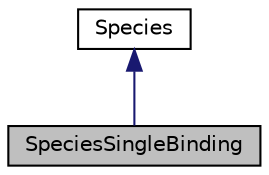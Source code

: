 digraph "SpeciesSingleBinding"
{
 // INTERACTIVE_SVG=YES
  edge [fontname="Helvetica",fontsize="10",labelfontname="Helvetica",labelfontsize="10"];
  node [fontname="Helvetica",fontsize="10",shape=record];
  Node0 [label="SpeciesSingleBinding",height=0.2,width=0.4,color="black", fillcolor="grey75", style="filled", fontcolor="black"];
  Node1 -> Node0 [dir="back",color="midnightblue",fontsize="10",style="solid",fontname="Helvetica"];
  Node1 [label="Species",height=0.2,width=0.4,color="black", fillcolor="white", style="filled",URL="$classSpecies.html",tooltip="Represents chemical molecules, tracks their copy number and can be used in Reactions. "];
}
